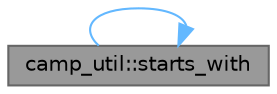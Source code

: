 digraph "camp_util::starts_with"
{
 // LATEX_PDF_SIZE
  bgcolor="transparent";
  edge [fontname=Helvetica,fontsize=10,labelfontname=Helvetica,labelfontsize=10];
  node [fontname=Helvetica,fontsize=10,shape=box,height=0.2,width=0.4];
  rankdir="LR";
  Node1 [label="camp_util::starts_with",height=0.2,width=0.4,color="gray40", fillcolor="grey60", style="filled", fontcolor="black",tooltip="Checks whether a string starts with a given other string."];
  Node1 -> Node1 [color="steelblue1",style="solid"];
}
